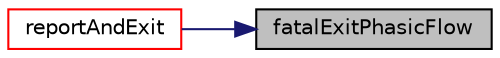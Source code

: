 digraph "fatalExitPhasicFlow"
{
 // LATEX_PDF_SIZE
  edge [fontname="Helvetica",fontsize="10",labelfontname="Helvetica",labelfontsize="10"];
  node [fontname="Helvetica",fontsize="10",shape=record];
  rankdir="RL";
  Node1 [label="fatalExitPhasicFlow",height=0.2,width=0.4,color="black", fillcolor="grey75", style="filled", fontcolor="black",tooltip="Take actions to fatal exit phasicFlow."];
  Node1 -> Node2 [dir="back",color="midnightblue",fontsize="10",style="solid",fontname="Helvetica"];
  Node2 [label="reportAndExit",height=0.2,width=0.4,color="red", fillcolor="white", style="filled",URL="$error_8hpp.html#a10962b7eb0b0232a01564fd7b6024745",tooltip=" "];
}
